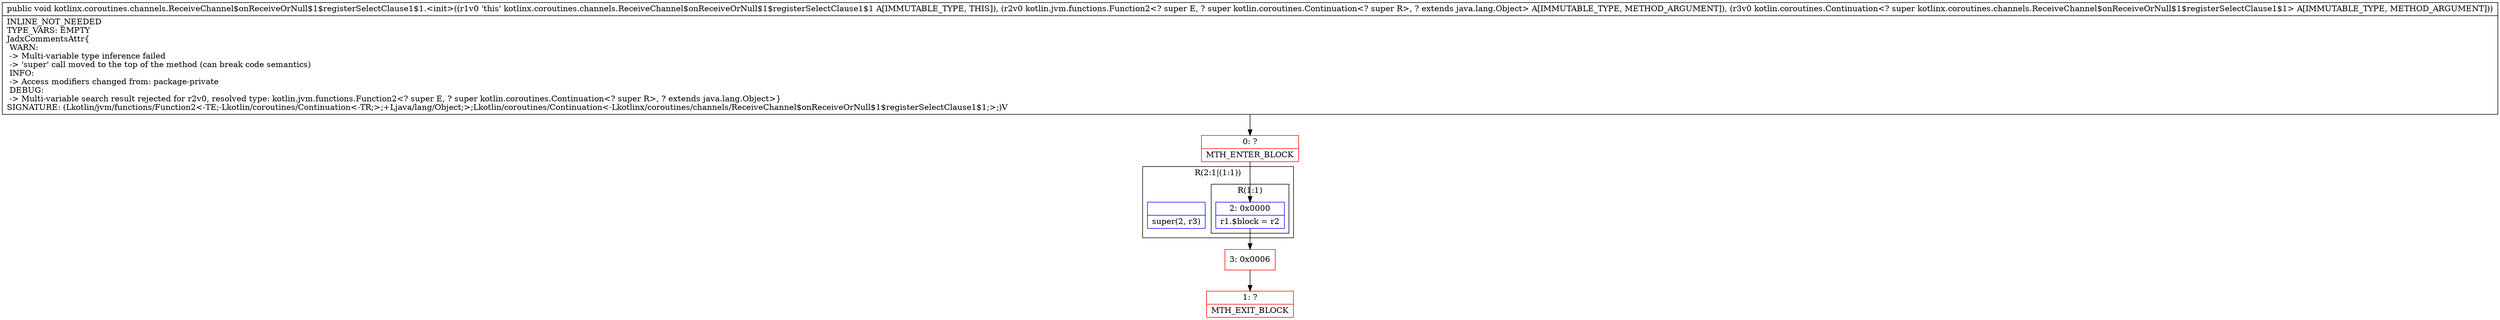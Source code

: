 digraph "CFG forkotlinx.coroutines.channels.ReceiveChannel$onReceiveOrNull$1$registerSelectClause1$1.\<init\>(Lkotlin\/jvm\/functions\/Function2;Lkotlin\/coroutines\/Continuation;)V" {
subgraph cluster_Region_336575239 {
label = "R(2:1|(1:1))";
node [shape=record,color=blue];
Node_InsnContainer_598401327 [shape=record,label="{|super(2, r3)\l}"];
subgraph cluster_Region_813709909 {
label = "R(1:1)";
node [shape=record,color=blue];
Node_2 [shape=record,label="{2\:\ 0x0000|r1.$block = r2\l}"];
}
}
Node_0 [shape=record,color=red,label="{0\:\ ?|MTH_ENTER_BLOCK\l}"];
Node_3 [shape=record,color=red,label="{3\:\ 0x0006}"];
Node_1 [shape=record,color=red,label="{1\:\ ?|MTH_EXIT_BLOCK\l}"];
MethodNode[shape=record,label="{public void kotlinx.coroutines.channels.ReceiveChannel$onReceiveOrNull$1$registerSelectClause1$1.\<init\>((r1v0 'this' kotlinx.coroutines.channels.ReceiveChannel$onReceiveOrNull$1$registerSelectClause1$1 A[IMMUTABLE_TYPE, THIS]), (r2v0 kotlin.jvm.functions.Function2\<? super E, ? super kotlin.coroutines.Continuation\<? super R\>, ? extends java.lang.Object\> A[IMMUTABLE_TYPE, METHOD_ARGUMENT]), (r3v0 kotlin.coroutines.Continuation\<? super kotlinx.coroutines.channels.ReceiveChannel$onReceiveOrNull$1$registerSelectClause1$1\> A[IMMUTABLE_TYPE, METHOD_ARGUMENT]))  | INLINE_NOT_NEEDED\lTYPE_VARS: EMPTY\lJadxCommentsAttr\{\l WARN: \l \-\> Multi\-variable type inference failed\l \-\> 'super' call moved to the top of the method (can break code semantics)\l INFO: \l \-\> Access modifiers changed from: package\-private\l DEBUG: \l \-\> Multi\-variable search result rejected for r2v0, resolved type: kotlin.jvm.functions.Function2\<? super E, ? super kotlin.coroutines.Continuation\<? super R\>, ? extends java.lang.Object\>\}\lSIGNATURE: (Lkotlin\/jvm\/functions\/Function2\<\-TE;\-Lkotlin\/coroutines\/Continuation\<\-TR;\>;+Ljava\/lang\/Object;\>;Lkotlin\/coroutines\/Continuation\<\-Lkotlinx\/coroutines\/channels\/ReceiveChannel$onReceiveOrNull$1$registerSelectClause1$1;\>;)V\l}"];
MethodNode -> Node_0;Node_2 -> Node_3;
Node_0 -> Node_2;
Node_3 -> Node_1;
}

